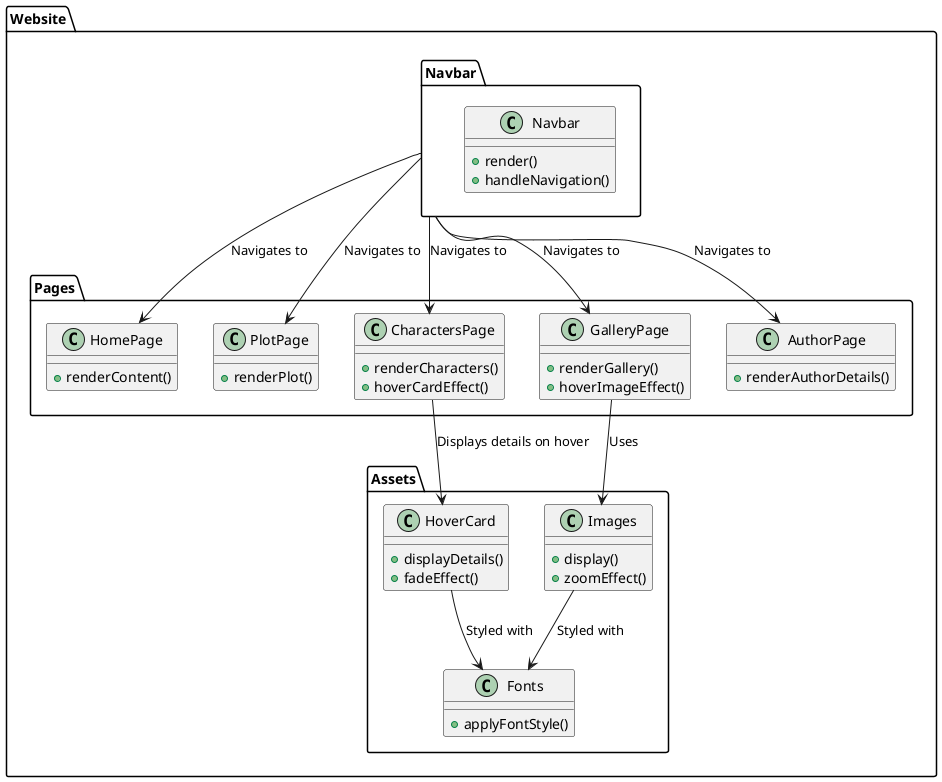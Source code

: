 @startuml
package "Website" {
    package "Navbar" {
        class Navbar {
            +render()
            +handleNavigation()
        }
    }

    package "Pages" {
        class HomePage {
            +renderContent()
        }
        class PlotPage {
            +renderPlot()
        }
        class CharactersPage {
            +renderCharacters()
            +hoverCardEffect()
        }
        class GalleryPage {
            +renderGallery()
            +hoverImageEffect()
        }
        class AuthorPage {
            +renderAuthorDetails()
        }
    }

    package "Assets" {
        class Images {
            +display()
            +zoomEffect()
        }
        class Fonts {
            +applyFontStyle()
        }
        class HoverCard {
            +displayDetails()
            +fadeEffect()
        }
    }

    Navbar --> HomePage : "Navigates to"
    Navbar --> PlotPage : "Navigates to"
    Navbar --> CharactersPage : "Navigates to"
    Navbar --> GalleryPage : "Navigates to"
    Navbar --> AuthorPage : "Navigates to"

    GalleryPage --> Images : "Uses"
    Images --> Fonts : "Styled with"
    CharactersPage --> HoverCard : "Displays details on hover"
    HoverCard --> Fonts : "Styled with"
}
@enduml
